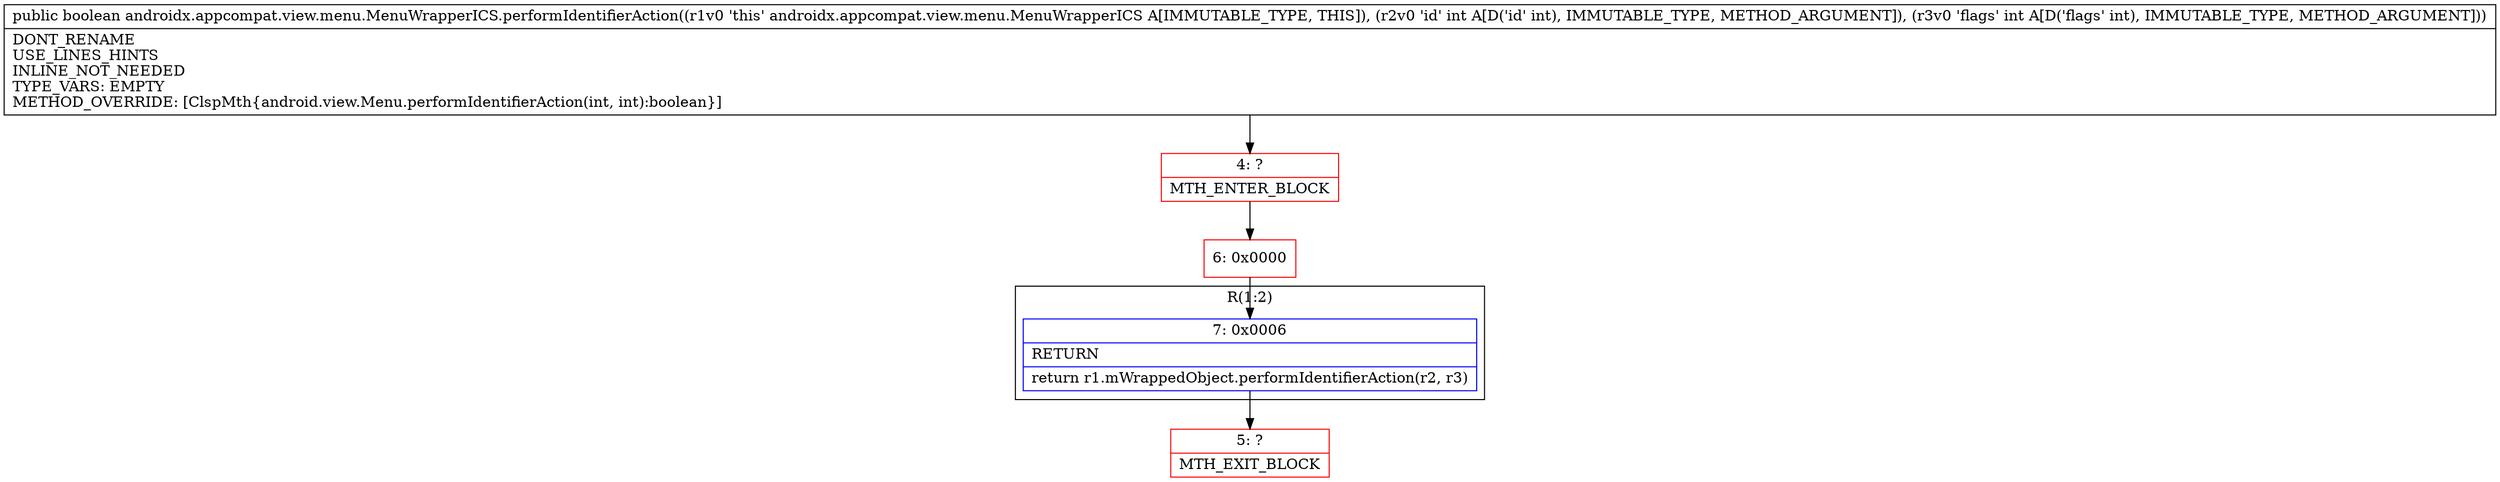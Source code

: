 digraph "CFG forandroidx.appcompat.view.menu.MenuWrapperICS.performIdentifierAction(II)Z" {
subgraph cluster_Region_1981852398 {
label = "R(1:2)";
node [shape=record,color=blue];
Node_7 [shape=record,label="{7\:\ 0x0006|RETURN\l|return r1.mWrappedObject.performIdentifierAction(r2, r3)\l}"];
}
Node_4 [shape=record,color=red,label="{4\:\ ?|MTH_ENTER_BLOCK\l}"];
Node_6 [shape=record,color=red,label="{6\:\ 0x0000}"];
Node_5 [shape=record,color=red,label="{5\:\ ?|MTH_EXIT_BLOCK\l}"];
MethodNode[shape=record,label="{public boolean androidx.appcompat.view.menu.MenuWrapperICS.performIdentifierAction((r1v0 'this' androidx.appcompat.view.menu.MenuWrapperICS A[IMMUTABLE_TYPE, THIS]), (r2v0 'id' int A[D('id' int), IMMUTABLE_TYPE, METHOD_ARGUMENT]), (r3v0 'flags' int A[D('flags' int), IMMUTABLE_TYPE, METHOD_ARGUMENT]))  | DONT_RENAME\lUSE_LINES_HINTS\lINLINE_NOT_NEEDED\lTYPE_VARS: EMPTY\lMETHOD_OVERRIDE: [ClspMth\{android.view.Menu.performIdentifierAction(int, int):boolean\}]\l}"];
MethodNode -> Node_4;Node_7 -> Node_5;
Node_4 -> Node_6;
Node_6 -> Node_7;
}

